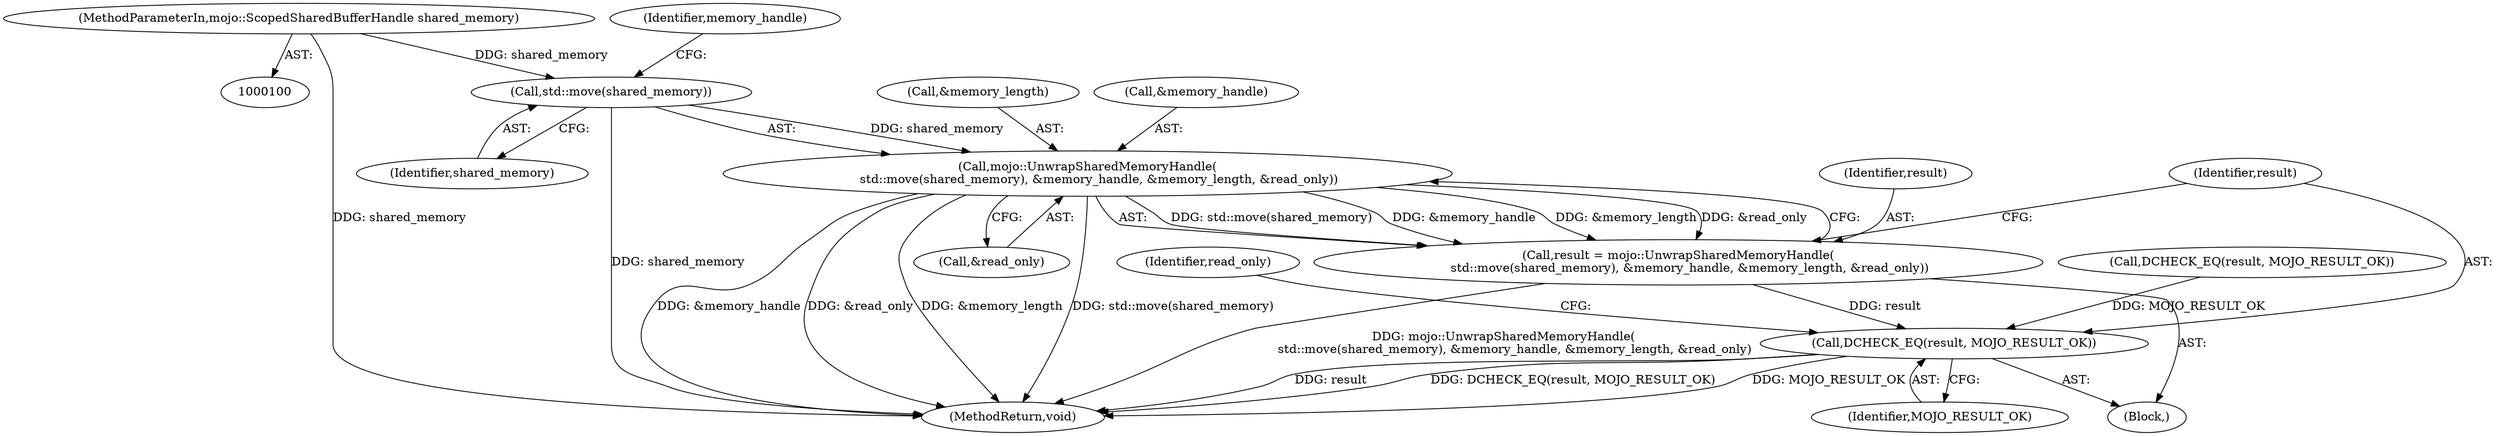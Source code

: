 digraph "0_Chrome_673ce95d481ea9368c4d4d43ac756ba1d6d9e608_13@API" {
"1000136" [label="(Call,std::move(shared_memory))"];
"1000101" [label="(MethodParameterIn,mojo::ScopedSharedBufferHandle shared_memory)"];
"1000135" [label="(Call,mojo::UnwrapSharedMemoryHandle(\n      std::move(shared_memory), &memory_handle, &memory_length, &read_only))"];
"1000133" [label="(Call,result = mojo::UnwrapSharedMemoryHandle(\n      std::move(shared_memory), &memory_handle, &memory_length, &read_only))"];
"1000144" [label="(Call,DCHECK_EQ(result, MOJO_RESULT_OK))"];
"1000144" [label="(Call,DCHECK_EQ(result, MOJO_RESULT_OK))"];
"1000153" [label="(MethodReturn,void)"];
"1000133" [label="(Call,result = mojo::UnwrapSharedMemoryHandle(\n      std::move(shared_memory), &memory_handle, &memory_length, &read_only))"];
"1000149" [label="(Identifier,read_only)"];
"1000135" [label="(Call,mojo::UnwrapSharedMemoryHandle(\n      std::move(shared_memory), &memory_handle, &memory_length, &read_only))"];
"1000103" [label="(Block,)"];
"1000137" [label="(Identifier,shared_memory)"];
"1000146" [label="(Identifier,MOJO_RESULT_OK)"];
"1000142" [label="(Call,&read_only)"];
"1000140" [label="(Call,&memory_length)"];
"1000121" [label="(Call,DCHECK_EQ(result, MOJO_RESULT_OK))"];
"1000101" [label="(MethodParameterIn,mojo::ScopedSharedBufferHandle shared_memory)"];
"1000139" [label="(Identifier,memory_handle)"];
"1000145" [label="(Identifier,result)"];
"1000138" [label="(Call,&memory_handle)"];
"1000134" [label="(Identifier,result)"];
"1000136" [label="(Call,std::move(shared_memory))"];
"1000136" -> "1000135"  [label="AST: "];
"1000136" -> "1000137"  [label="CFG: "];
"1000137" -> "1000136"  [label="AST: "];
"1000139" -> "1000136"  [label="CFG: "];
"1000136" -> "1000153"  [label="DDG: shared_memory"];
"1000136" -> "1000135"  [label="DDG: shared_memory"];
"1000101" -> "1000136"  [label="DDG: shared_memory"];
"1000101" -> "1000100"  [label="AST: "];
"1000101" -> "1000153"  [label="DDG: shared_memory"];
"1000135" -> "1000133"  [label="AST: "];
"1000135" -> "1000142"  [label="CFG: "];
"1000138" -> "1000135"  [label="AST: "];
"1000140" -> "1000135"  [label="AST: "];
"1000142" -> "1000135"  [label="AST: "];
"1000133" -> "1000135"  [label="CFG: "];
"1000135" -> "1000153"  [label="DDG: &read_only"];
"1000135" -> "1000153"  [label="DDG: &memory_length"];
"1000135" -> "1000153"  [label="DDG: std::move(shared_memory)"];
"1000135" -> "1000153"  [label="DDG: &memory_handle"];
"1000135" -> "1000133"  [label="DDG: std::move(shared_memory)"];
"1000135" -> "1000133"  [label="DDG: &memory_handle"];
"1000135" -> "1000133"  [label="DDG: &memory_length"];
"1000135" -> "1000133"  [label="DDG: &read_only"];
"1000133" -> "1000103"  [label="AST: "];
"1000134" -> "1000133"  [label="AST: "];
"1000145" -> "1000133"  [label="CFG: "];
"1000133" -> "1000153"  [label="DDG: mojo::UnwrapSharedMemoryHandle(\n      std::move(shared_memory), &memory_handle, &memory_length, &read_only)"];
"1000133" -> "1000144"  [label="DDG: result"];
"1000144" -> "1000103"  [label="AST: "];
"1000144" -> "1000146"  [label="CFG: "];
"1000145" -> "1000144"  [label="AST: "];
"1000146" -> "1000144"  [label="AST: "];
"1000149" -> "1000144"  [label="CFG: "];
"1000144" -> "1000153"  [label="DDG: DCHECK_EQ(result, MOJO_RESULT_OK)"];
"1000144" -> "1000153"  [label="DDG: MOJO_RESULT_OK"];
"1000144" -> "1000153"  [label="DDG: result"];
"1000121" -> "1000144"  [label="DDG: MOJO_RESULT_OK"];
}
